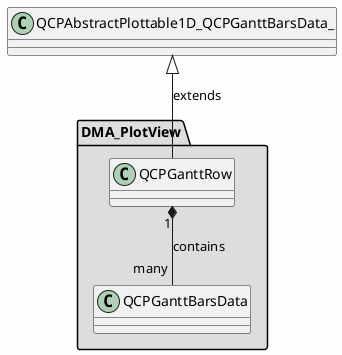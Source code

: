 
@startuml

skinparam backgroundColor #FEFEFE
skinparam wrapWidth 600
package "DMA_PlotView" #DDDDDD
{

class "QCPGanttBarsData"
{
}

class "QCPGanttRow"
{
}

}

'====================Inheritance section====================
QCPAbstractPlottable1D_QCPGanttBarsData_ <|-- QCPGanttRow : extends

'====================Dependencies section====================
QCPGanttRow "1" *-- "many" QCPGanttBarsData : contains

@enduml